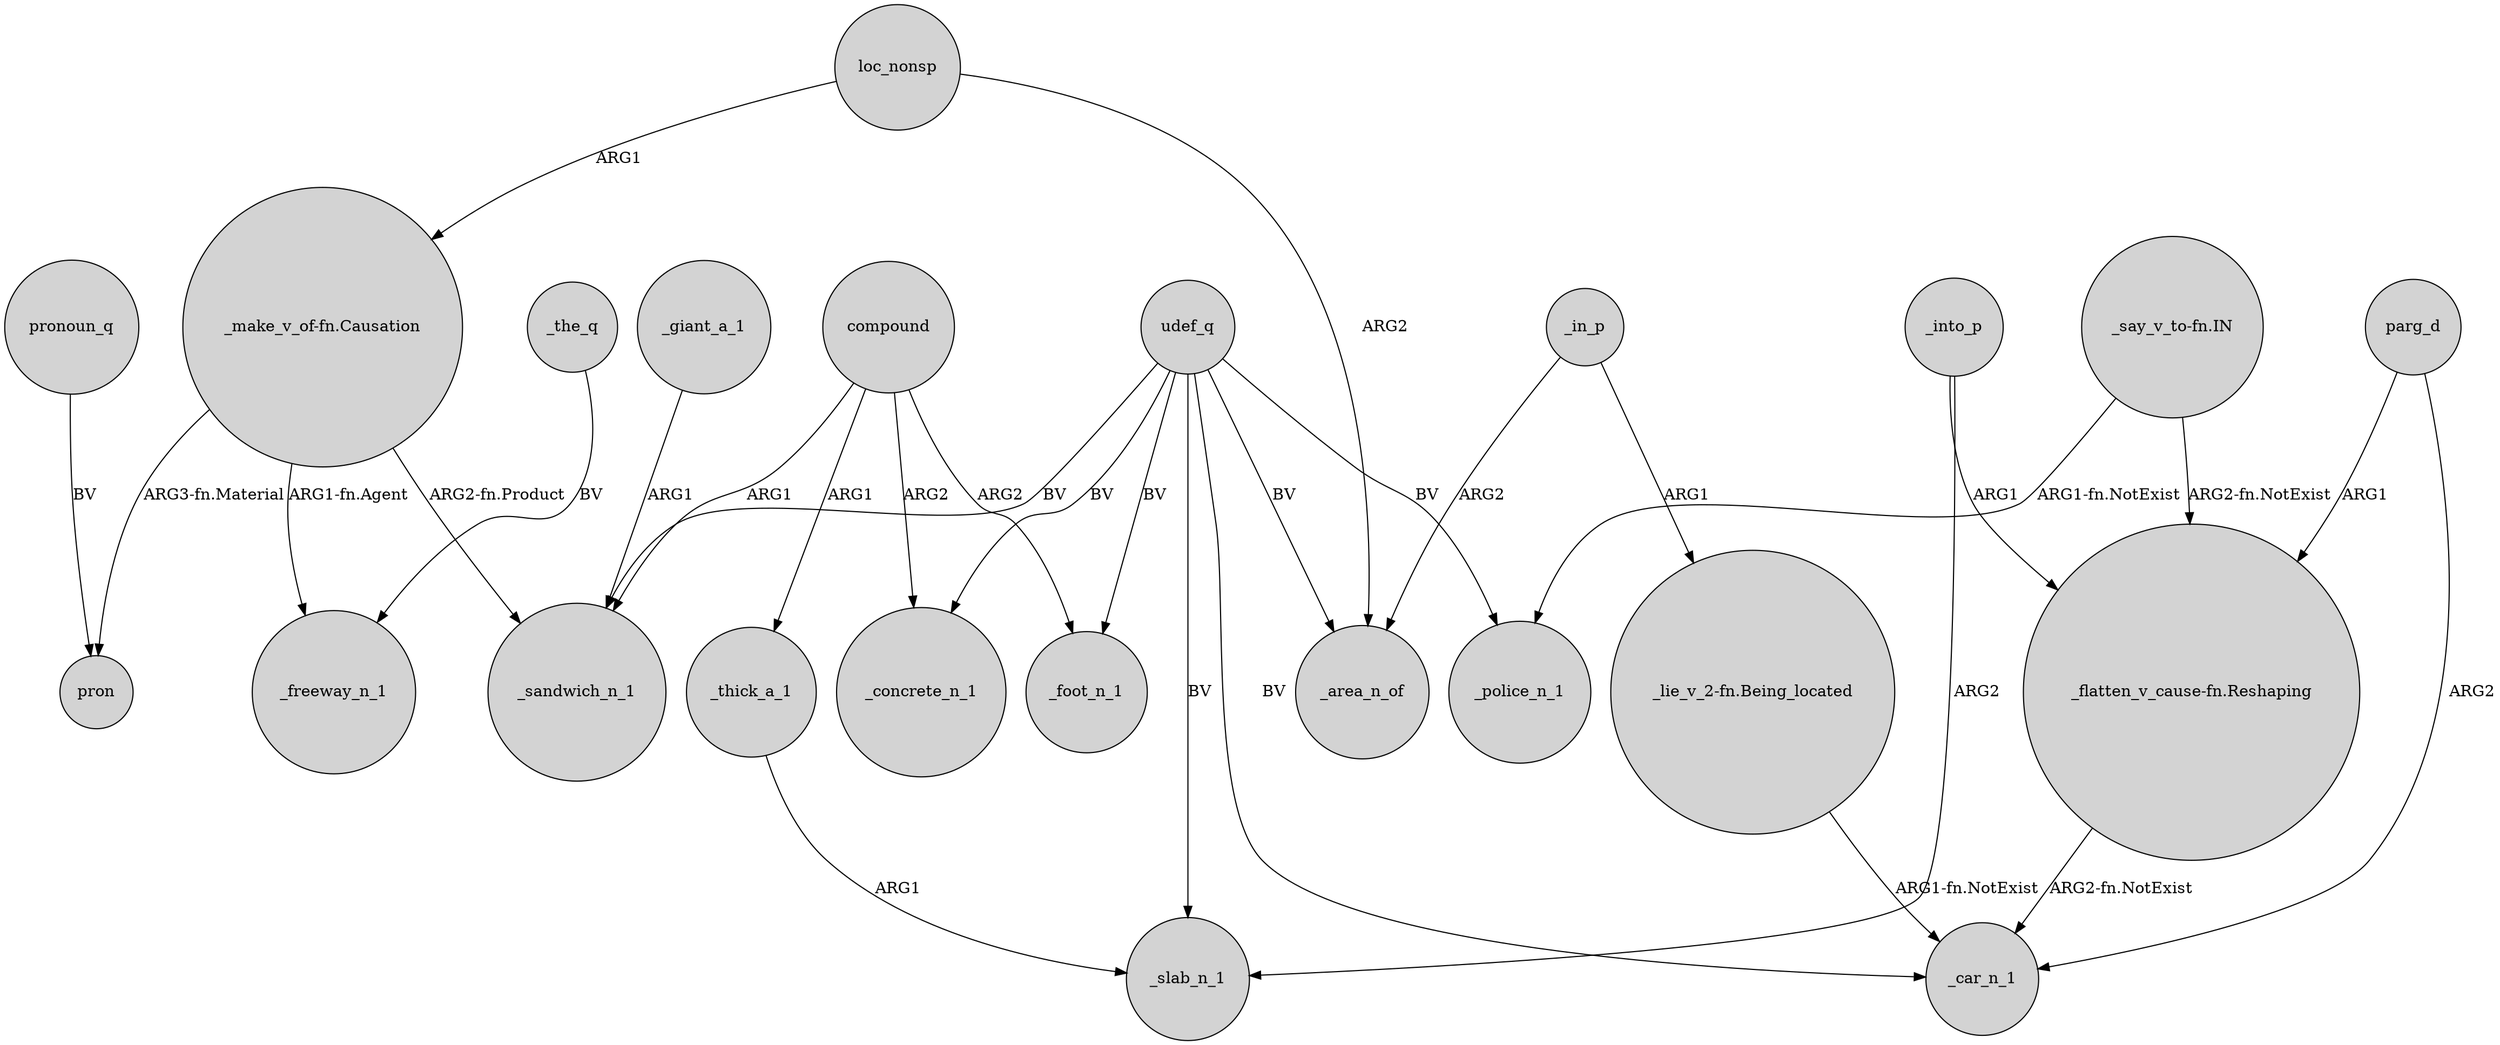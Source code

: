 digraph {
	node [shape=circle style=filled]
	compound -> _sandwich_n_1 [label=ARG1]
	compound -> _foot_n_1 [label=ARG2]
	loc_nonsp -> _area_n_of [label=ARG2]
	"_say_v_to-fn.IN" -> _police_n_1 [label="ARG1-fn.NotExist"]
	_the_q -> _freeway_n_1 [label=BV]
	loc_nonsp -> "_make_v_of-fn.Causation" [label=ARG1]
	"_lie_v_2-fn.Being_located" -> _car_n_1 [label="ARG1-fn.NotExist"]
	udef_q -> _sandwich_n_1 [label=BV]
	"_flatten_v_cause-fn.Reshaping" -> _car_n_1 [label="ARG2-fn.NotExist"]
	_giant_a_1 -> _sandwich_n_1 [label=ARG1]
	"_make_v_of-fn.Causation" -> pron [label="ARG3-fn.Material"]
	"_say_v_to-fn.IN" -> "_flatten_v_cause-fn.Reshaping" [label="ARG2-fn.NotExist"]
	udef_q -> _slab_n_1 [label=BV]
	compound -> _concrete_n_1 [label=ARG2]
	pronoun_q -> pron [label=BV]
	_into_p -> "_flatten_v_cause-fn.Reshaping" [label=ARG1]
	udef_q -> _foot_n_1 [label=BV]
	udef_q -> _police_n_1 [label=BV]
	parg_d -> _car_n_1 [label=ARG2]
	_in_p -> "_lie_v_2-fn.Being_located" [label=ARG1]
	udef_q -> _concrete_n_1 [label=BV]
	_thick_a_1 -> _slab_n_1 [label=ARG1]
	compound -> _thick_a_1 [label=ARG1]
	_into_p -> _slab_n_1 [label=ARG2]
	_in_p -> _area_n_of [label=ARG2]
	udef_q -> _car_n_1 [label=BV]
	udef_q -> _area_n_of [label=BV]
	"_make_v_of-fn.Causation" -> _freeway_n_1 [label="ARG1-fn.Agent"]
	"_make_v_of-fn.Causation" -> _sandwich_n_1 [label="ARG2-fn.Product"]
	parg_d -> "_flatten_v_cause-fn.Reshaping" [label=ARG1]
}
